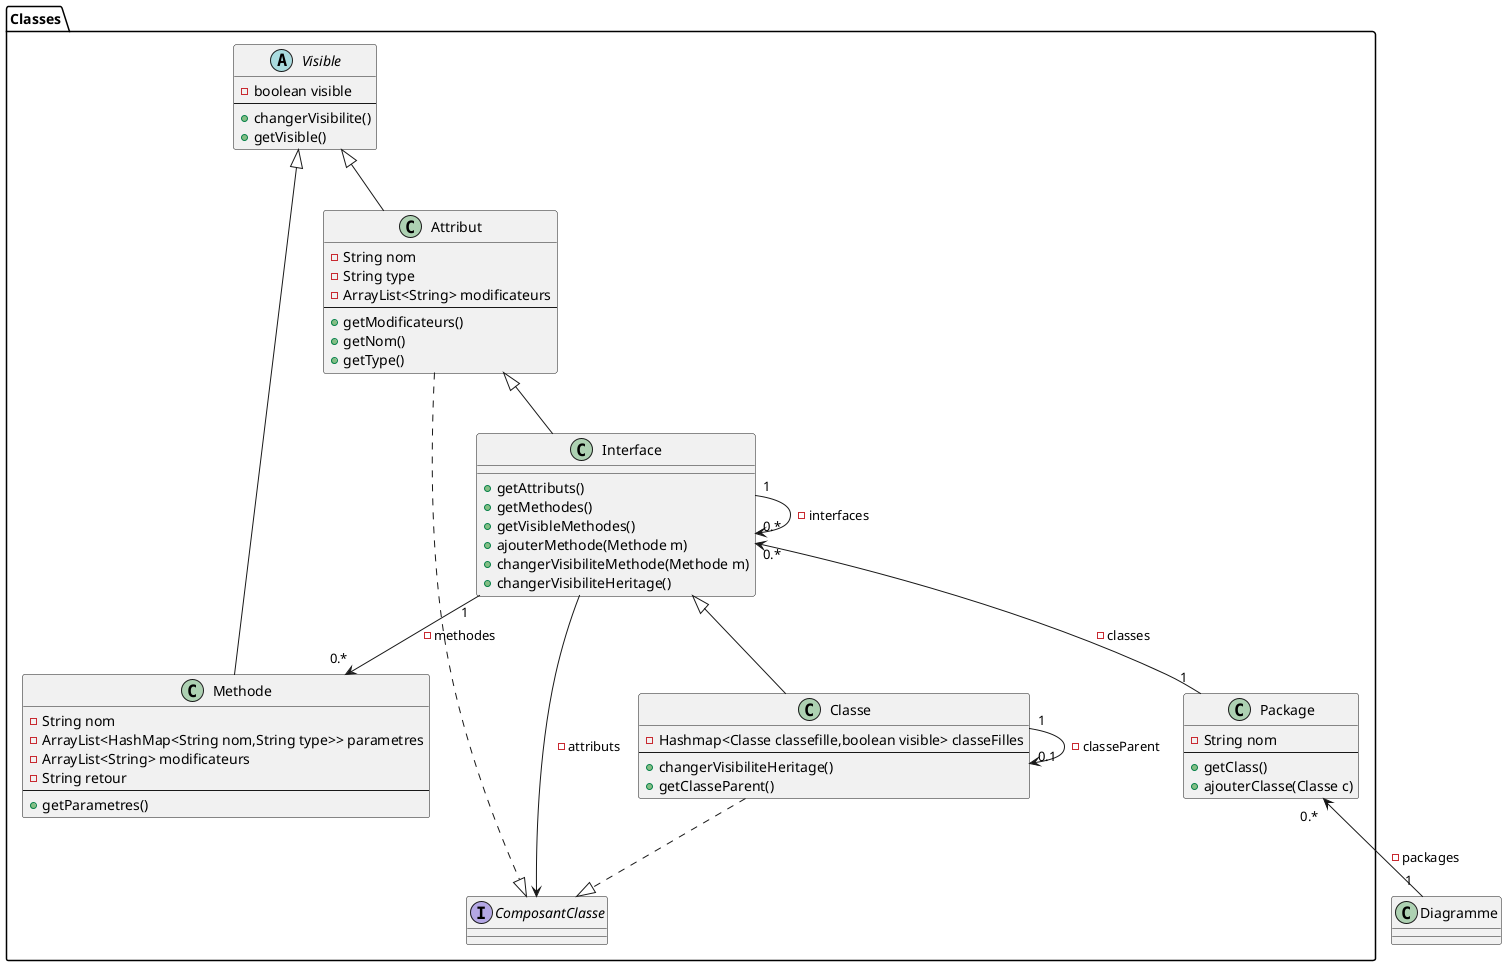 @startuml
package Classes{
abstract class Visible{
-boolean visible
--
+changerVisibilite()
+getVisible()
}
class Classe{
-Hashmap<Classe classefille,boolean visible> classeFilles
--
+changerVisibiliteHeritage()
+getClasseParent()
}
class Methode{
-String nom
-ArrayList<HashMap<String nom,String type>> parametres
-ArrayList<String> modificateurs
-String retour
--
+getParametres()
}
interface ComposantClasse{
}
class Attribut{
-String nom
-String type
-ArrayList<String> modificateurs
--
+getModificateurs()
+getNom()
+getType()
}
class Interface{
+getAttributs()
+getMethodes()
+getVisibleMethodes()
+ajouterMethode(Methode m)
+changerVisibiliteMethode(Methode m)
+changerVisibiliteHeritage()
}
class Package{
-String nom
--
+getClass()
+ajouterClasse(Classe c)
}
}
Visible <|-- Methode
Attribut <|-- Interface
Visible <|-- Attribut
Classe ..|> ComposantClasse
Classe "1"-->"0.1" Classe :-classeParent
Interface "1"-->"0.*" Interface : -interfaces
Interface <|-- Classe
Interface "1"-->"0.*   " Methode : -methodes
Attribut ..|> ComposantClasse
Interface "0.*   "<--"1 " Package : -classes
Package "0.*   "<--"1 " Diagramme : -packages
Interface --> ComposantClasse : -attributs
@enduml